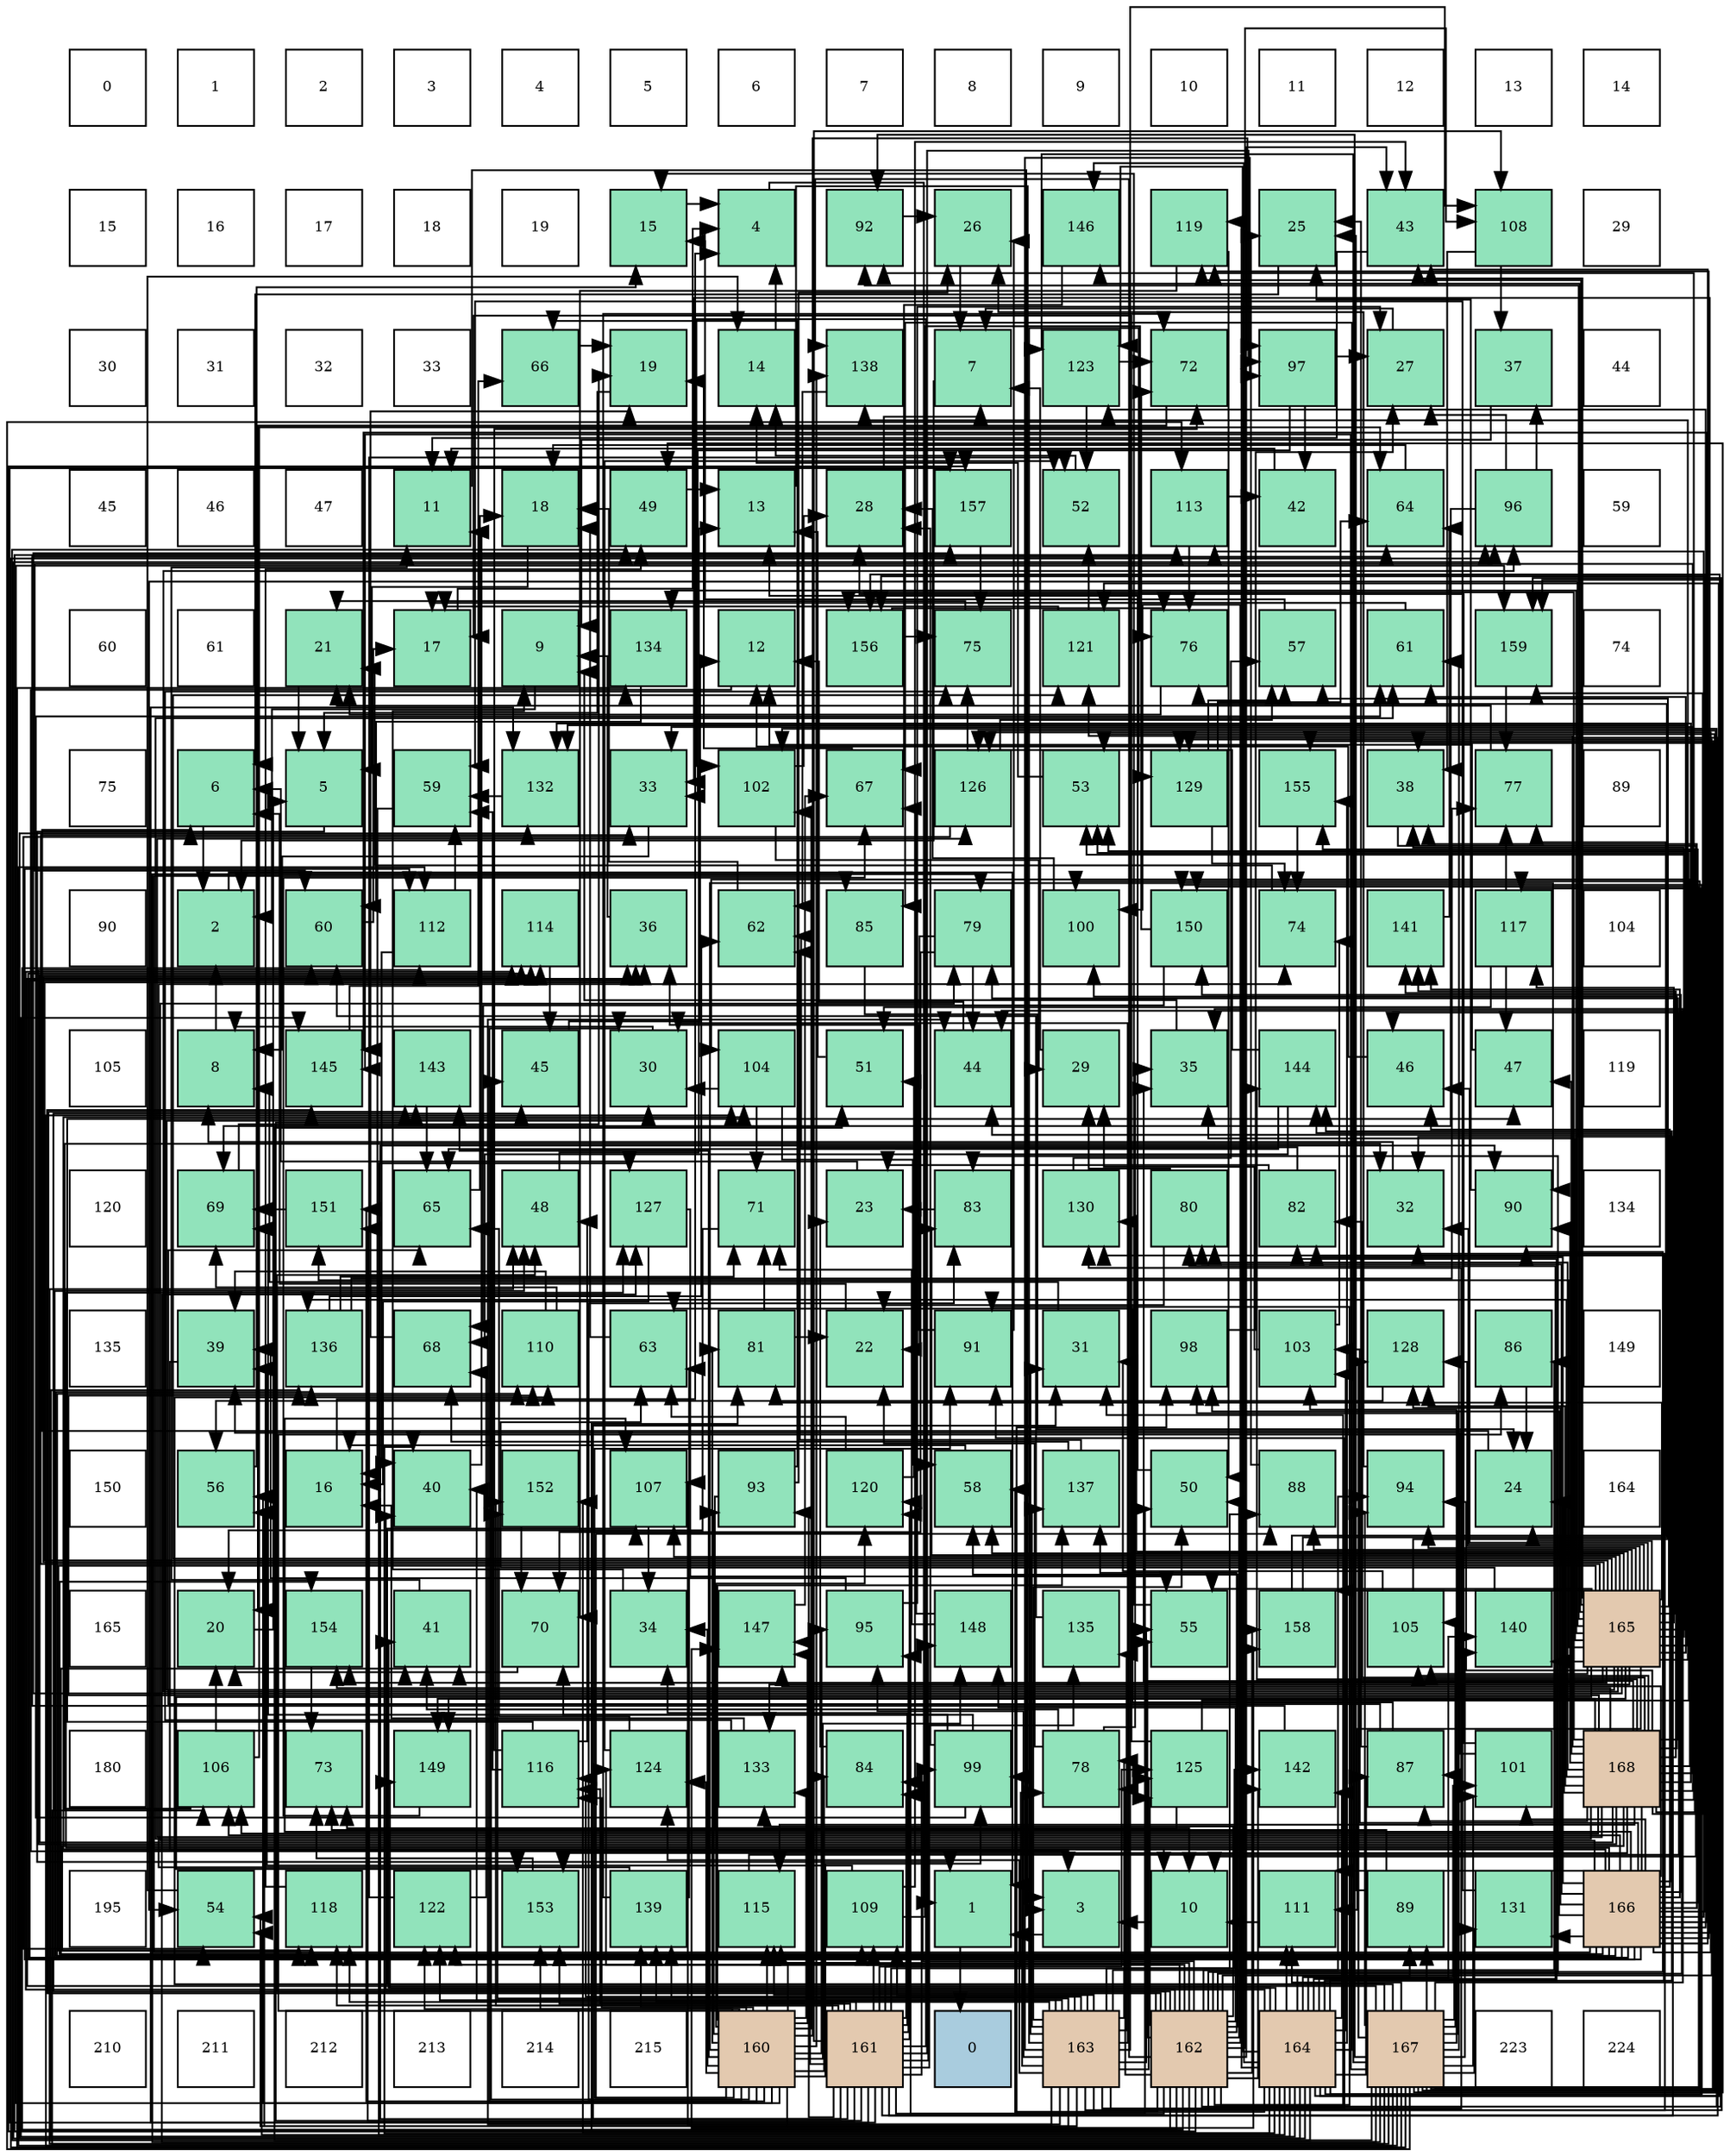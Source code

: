 digraph layout{
 rankdir=TB;
 splines=ortho;
 node [style=filled shape=square fixedsize=true width=0.6];
0[label="0", fontsize=8, fillcolor="#ffffff"];
1[label="1", fontsize=8, fillcolor="#ffffff"];
2[label="2", fontsize=8, fillcolor="#ffffff"];
3[label="3", fontsize=8, fillcolor="#ffffff"];
4[label="4", fontsize=8, fillcolor="#ffffff"];
5[label="5", fontsize=8, fillcolor="#ffffff"];
6[label="6", fontsize=8, fillcolor="#ffffff"];
7[label="7", fontsize=8, fillcolor="#ffffff"];
8[label="8", fontsize=8, fillcolor="#ffffff"];
9[label="9", fontsize=8, fillcolor="#ffffff"];
10[label="10", fontsize=8, fillcolor="#ffffff"];
11[label="11", fontsize=8, fillcolor="#ffffff"];
12[label="12", fontsize=8, fillcolor="#ffffff"];
13[label="13", fontsize=8, fillcolor="#ffffff"];
14[label="14", fontsize=8, fillcolor="#ffffff"];
15[label="15", fontsize=8, fillcolor="#ffffff"];
16[label="16", fontsize=8, fillcolor="#ffffff"];
17[label="17", fontsize=8, fillcolor="#ffffff"];
18[label="18", fontsize=8, fillcolor="#ffffff"];
19[label="19", fontsize=8, fillcolor="#ffffff"];
20[label="15", fontsize=8, fillcolor="#91e3bb"];
21[label="4", fontsize=8, fillcolor="#91e3bb"];
22[label="92", fontsize=8, fillcolor="#91e3bb"];
23[label="26", fontsize=8, fillcolor="#91e3bb"];
24[label="146", fontsize=8, fillcolor="#91e3bb"];
25[label="119", fontsize=8, fillcolor="#91e3bb"];
26[label="25", fontsize=8, fillcolor="#91e3bb"];
27[label="43", fontsize=8, fillcolor="#91e3bb"];
28[label="108", fontsize=8, fillcolor="#91e3bb"];
29[label="29", fontsize=8, fillcolor="#ffffff"];
30[label="30", fontsize=8, fillcolor="#ffffff"];
31[label="31", fontsize=8, fillcolor="#ffffff"];
32[label="32", fontsize=8, fillcolor="#ffffff"];
33[label="33", fontsize=8, fillcolor="#ffffff"];
34[label="66", fontsize=8, fillcolor="#91e3bb"];
35[label="19", fontsize=8, fillcolor="#91e3bb"];
36[label="14", fontsize=8, fillcolor="#91e3bb"];
37[label="138", fontsize=8, fillcolor="#91e3bb"];
38[label="7", fontsize=8, fillcolor="#91e3bb"];
39[label="123", fontsize=8, fillcolor="#91e3bb"];
40[label="72", fontsize=8, fillcolor="#91e3bb"];
41[label="97", fontsize=8, fillcolor="#91e3bb"];
42[label="27", fontsize=8, fillcolor="#91e3bb"];
43[label="37", fontsize=8, fillcolor="#91e3bb"];
44[label="44", fontsize=8, fillcolor="#ffffff"];
45[label="45", fontsize=8, fillcolor="#ffffff"];
46[label="46", fontsize=8, fillcolor="#ffffff"];
47[label="47", fontsize=8, fillcolor="#ffffff"];
48[label="11", fontsize=8, fillcolor="#91e3bb"];
49[label="18", fontsize=8, fillcolor="#91e3bb"];
50[label="49", fontsize=8, fillcolor="#91e3bb"];
51[label="13", fontsize=8, fillcolor="#91e3bb"];
52[label="28", fontsize=8, fillcolor="#91e3bb"];
53[label="157", fontsize=8, fillcolor="#91e3bb"];
54[label="52", fontsize=8, fillcolor="#91e3bb"];
55[label="113", fontsize=8, fillcolor="#91e3bb"];
56[label="42", fontsize=8, fillcolor="#91e3bb"];
57[label="64", fontsize=8, fillcolor="#91e3bb"];
58[label="96", fontsize=8, fillcolor="#91e3bb"];
59[label="59", fontsize=8, fillcolor="#ffffff"];
60[label="60", fontsize=8, fillcolor="#ffffff"];
61[label="61", fontsize=8, fillcolor="#ffffff"];
62[label="21", fontsize=8, fillcolor="#91e3bb"];
63[label="17", fontsize=8, fillcolor="#91e3bb"];
64[label="9", fontsize=8, fillcolor="#91e3bb"];
65[label="134", fontsize=8, fillcolor="#91e3bb"];
66[label="12", fontsize=8, fillcolor="#91e3bb"];
67[label="156", fontsize=8, fillcolor="#91e3bb"];
68[label="75", fontsize=8, fillcolor="#91e3bb"];
69[label="121", fontsize=8, fillcolor="#91e3bb"];
70[label="76", fontsize=8, fillcolor="#91e3bb"];
71[label="57", fontsize=8, fillcolor="#91e3bb"];
72[label="61", fontsize=8, fillcolor="#91e3bb"];
73[label="159", fontsize=8, fillcolor="#91e3bb"];
74[label="74", fontsize=8, fillcolor="#ffffff"];
75[label="75", fontsize=8, fillcolor="#ffffff"];
76[label="6", fontsize=8, fillcolor="#91e3bb"];
77[label="5", fontsize=8, fillcolor="#91e3bb"];
78[label="59", fontsize=8, fillcolor="#91e3bb"];
79[label="132", fontsize=8, fillcolor="#91e3bb"];
80[label="33", fontsize=8, fillcolor="#91e3bb"];
81[label="102", fontsize=8, fillcolor="#91e3bb"];
82[label="67", fontsize=8, fillcolor="#91e3bb"];
83[label="126", fontsize=8, fillcolor="#91e3bb"];
84[label="53", fontsize=8, fillcolor="#91e3bb"];
85[label="129", fontsize=8, fillcolor="#91e3bb"];
86[label="155", fontsize=8, fillcolor="#91e3bb"];
87[label="38", fontsize=8, fillcolor="#91e3bb"];
88[label="77", fontsize=8, fillcolor="#91e3bb"];
89[label="89", fontsize=8, fillcolor="#ffffff"];
90[label="90", fontsize=8, fillcolor="#ffffff"];
91[label="2", fontsize=8, fillcolor="#91e3bb"];
92[label="60", fontsize=8, fillcolor="#91e3bb"];
93[label="112", fontsize=8, fillcolor="#91e3bb"];
94[label="114", fontsize=8, fillcolor="#91e3bb"];
95[label="36", fontsize=8, fillcolor="#91e3bb"];
96[label="62", fontsize=8, fillcolor="#91e3bb"];
97[label="85", fontsize=8, fillcolor="#91e3bb"];
98[label="79", fontsize=8, fillcolor="#91e3bb"];
99[label="100", fontsize=8, fillcolor="#91e3bb"];
100[label="150", fontsize=8, fillcolor="#91e3bb"];
101[label="74", fontsize=8, fillcolor="#91e3bb"];
102[label="141", fontsize=8, fillcolor="#91e3bb"];
103[label="117", fontsize=8, fillcolor="#91e3bb"];
104[label="104", fontsize=8, fillcolor="#ffffff"];
105[label="105", fontsize=8, fillcolor="#ffffff"];
106[label="8", fontsize=8, fillcolor="#91e3bb"];
107[label="145", fontsize=8, fillcolor="#91e3bb"];
108[label="143", fontsize=8, fillcolor="#91e3bb"];
109[label="45", fontsize=8, fillcolor="#91e3bb"];
110[label="30", fontsize=8, fillcolor="#91e3bb"];
111[label="104", fontsize=8, fillcolor="#91e3bb"];
112[label="51", fontsize=8, fillcolor="#91e3bb"];
113[label="44", fontsize=8, fillcolor="#91e3bb"];
114[label="29", fontsize=8, fillcolor="#91e3bb"];
115[label="35", fontsize=8, fillcolor="#91e3bb"];
116[label="144", fontsize=8, fillcolor="#91e3bb"];
117[label="46", fontsize=8, fillcolor="#91e3bb"];
118[label="47", fontsize=8, fillcolor="#91e3bb"];
119[label="119", fontsize=8, fillcolor="#ffffff"];
120[label="120", fontsize=8, fillcolor="#ffffff"];
121[label="69", fontsize=8, fillcolor="#91e3bb"];
122[label="151", fontsize=8, fillcolor="#91e3bb"];
123[label="65", fontsize=8, fillcolor="#91e3bb"];
124[label="48", fontsize=8, fillcolor="#91e3bb"];
125[label="127", fontsize=8, fillcolor="#91e3bb"];
126[label="71", fontsize=8, fillcolor="#91e3bb"];
127[label="23", fontsize=8, fillcolor="#91e3bb"];
128[label="83", fontsize=8, fillcolor="#91e3bb"];
129[label="130", fontsize=8, fillcolor="#91e3bb"];
130[label="80", fontsize=8, fillcolor="#91e3bb"];
131[label="82", fontsize=8, fillcolor="#91e3bb"];
132[label="32", fontsize=8, fillcolor="#91e3bb"];
133[label="90", fontsize=8, fillcolor="#91e3bb"];
134[label="134", fontsize=8, fillcolor="#ffffff"];
135[label="135", fontsize=8, fillcolor="#ffffff"];
136[label="39", fontsize=8, fillcolor="#91e3bb"];
137[label="136", fontsize=8, fillcolor="#91e3bb"];
138[label="68", fontsize=8, fillcolor="#91e3bb"];
139[label="110", fontsize=8, fillcolor="#91e3bb"];
140[label="63", fontsize=8, fillcolor="#91e3bb"];
141[label="81", fontsize=8, fillcolor="#91e3bb"];
142[label="22", fontsize=8, fillcolor="#91e3bb"];
143[label="91", fontsize=8, fillcolor="#91e3bb"];
144[label="31", fontsize=8, fillcolor="#91e3bb"];
145[label="98", fontsize=8, fillcolor="#91e3bb"];
146[label="103", fontsize=8, fillcolor="#91e3bb"];
147[label="128", fontsize=8, fillcolor="#91e3bb"];
148[label="86", fontsize=8, fillcolor="#91e3bb"];
149[label="149", fontsize=8, fillcolor="#ffffff"];
150[label="150", fontsize=8, fillcolor="#ffffff"];
151[label="56", fontsize=8, fillcolor="#91e3bb"];
152[label="16", fontsize=8, fillcolor="#91e3bb"];
153[label="40", fontsize=8, fillcolor="#91e3bb"];
154[label="152", fontsize=8, fillcolor="#91e3bb"];
155[label="107", fontsize=8, fillcolor="#91e3bb"];
156[label="93", fontsize=8, fillcolor="#91e3bb"];
157[label="120", fontsize=8, fillcolor="#91e3bb"];
158[label="58", fontsize=8, fillcolor="#91e3bb"];
159[label="137", fontsize=8, fillcolor="#91e3bb"];
160[label="50", fontsize=8, fillcolor="#91e3bb"];
161[label="88", fontsize=8, fillcolor="#91e3bb"];
162[label="94", fontsize=8, fillcolor="#91e3bb"];
163[label="24", fontsize=8, fillcolor="#91e3bb"];
164[label="164", fontsize=8, fillcolor="#ffffff"];
165[label="165", fontsize=8, fillcolor="#ffffff"];
166[label="20", fontsize=8, fillcolor="#91e3bb"];
167[label="154", fontsize=8, fillcolor="#91e3bb"];
168[label="41", fontsize=8, fillcolor="#91e3bb"];
169[label="70", fontsize=8, fillcolor="#91e3bb"];
170[label="34", fontsize=8, fillcolor="#91e3bb"];
171[label="147", fontsize=8, fillcolor="#91e3bb"];
172[label="95", fontsize=8, fillcolor="#91e3bb"];
173[label="148", fontsize=8, fillcolor="#91e3bb"];
174[label="135", fontsize=8, fillcolor="#91e3bb"];
175[label="55", fontsize=8, fillcolor="#91e3bb"];
176[label="158", fontsize=8, fillcolor="#91e3bb"];
177[label="105", fontsize=8, fillcolor="#91e3bb"];
178[label="140", fontsize=8, fillcolor="#91e3bb"];
179[label="165", fontsize=8, fillcolor="#e3c9af"];
180[label="180", fontsize=8, fillcolor="#ffffff"];
181[label="106", fontsize=8, fillcolor="#91e3bb"];
182[label="73", fontsize=8, fillcolor="#91e3bb"];
183[label="149", fontsize=8, fillcolor="#91e3bb"];
184[label="116", fontsize=8, fillcolor="#91e3bb"];
185[label="124", fontsize=8, fillcolor="#91e3bb"];
186[label="133", fontsize=8, fillcolor="#91e3bb"];
187[label="84", fontsize=8, fillcolor="#91e3bb"];
188[label="99", fontsize=8, fillcolor="#91e3bb"];
189[label="78", fontsize=8, fillcolor="#91e3bb"];
190[label="125", fontsize=8, fillcolor="#91e3bb"];
191[label="142", fontsize=8, fillcolor="#91e3bb"];
192[label="87", fontsize=8, fillcolor="#91e3bb"];
193[label="101", fontsize=8, fillcolor="#91e3bb"];
194[label="168", fontsize=8, fillcolor="#e3c9af"];
195[label="195", fontsize=8, fillcolor="#ffffff"];
196[label="54", fontsize=8, fillcolor="#91e3bb"];
197[label="118", fontsize=8, fillcolor="#91e3bb"];
198[label="122", fontsize=8, fillcolor="#91e3bb"];
199[label="153", fontsize=8, fillcolor="#91e3bb"];
200[label="139", fontsize=8, fillcolor="#91e3bb"];
201[label="115", fontsize=8, fillcolor="#91e3bb"];
202[label="109", fontsize=8, fillcolor="#91e3bb"];
203[label="1", fontsize=8, fillcolor="#91e3bb"];
204[label="3", fontsize=8, fillcolor="#91e3bb"];
205[label="10", fontsize=8, fillcolor="#91e3bb"];
206[label="111", fontsize=8, fillcolor="#91e3bb"];
207[label="89", fontsize=8, fillcolor="#91e3bb"];
208[label="131", fontsize=8, fillcolor="#91e3bb"];
209[label="166", fontsize=8, fillcolor="#e3c9af"];
210[label="210", fontsize=8, fillcolor="#ffffff"];
211[label="211", fontsize=8, fillcolor="#ffffff"];
212[label="212", fontsize=8, fillcolor="#ffffff"];
213[label="213", fontsize=8, fillcolor="#ffffff"];
214[label="214", fontsize=8, fillcolor="#ffffff"];
215[label="215", fontsize=8, fillcolor="#ffffff"];
216[label="160", fontsize=8, fillcolor="#e3c9af"];
217[label="161", fontsize=8, fillcolor="#e3c9af"];
218[label="0", fontsize=8, fillcolor="#a9ccde"];
219[label="163", fontsize=8, fillcolor="#e3c9af"];
220[label="162", fontsize=8, fillcolor="#e3c9af"];
221[label="164", fontsize=8, fillcolor="#e3c9af"];
222[label="167", fontsize=8, fillcolor="#e3c9af"];
223[label="223", fontsize=8, fillcolor="#ffffff"];
224[label="224", fontsize=8, fillcolor="#ffffff"];
edge [constraint=false, style=vis];203 -> 218;
91 -> 203;
204 -> 203;
21 -> 203;
77 -> 203;
76 -> 91;
38 -> 91;
106 -> 91;
64 -> 91;
205 -> 204;
48 -> 204;
66 -> 204;
51 -> 204;
36 -> 21;
20 -> 21;
152 -> 21;
63 -> 21;
49 -> 77;
35 -> 77;
166 -> 77;
62 -> 77;
142 -> 76;
127 -> 76;
163 -> 76;
26 -> 76;
23 -> 38;
42 -> 38;
52 -> 38;
114 -> 38;
110 -> 106;
144 -> 106;
132 -> 106;
80 -> 106;
170 -> 64;
115 -> 64;
95 -> 64;
43 -> 64;
87 -> 205;
136 -> 205;
153 -> 48;
168 -> 48;
56 -> 48;
27 -> 48;
113 -> 66;
109 -> 66;
117 -> 66;
118 -> 66;
124 -> 51;
50 -> 51;
160 -> 51;
112 -> 51;
54 -> 36;
84 -> 36;
196 -> 36;
175 -> 20;
151 -> 20;
71 -> 20;
158 -> 152;
78 -> 152;
92 -> 63;
72 -> 63;
96 -> 49;
140 -> 49;
57 -> 49;
123 -> 49;
34 -> 35;
82 -> 35;
138 -> 35;
121 -> 35;
169 -> 166;
126 -> 166;
40 -> 166;
182 -> 166;
101 -> 62;
68 -> 62;
70 -> 62;
88 -> 62;
189 -> 142;
189 -> 115;
189 -> 168;
98 -> 142;
98 -> 113;
98 -> 169;
130 -> 142;
130 -> 114;
141 -> 142;
141 -> 126;
131 -> 127;
131 -> 96;
128 -> 127;
187 -> 127;
97 -> 163;
148 -> 163;
192 -> 26;
192 -> 140;
192 -> 123;
161 -> 26;
207 -> 26;
207 -> 182;
133 -> 26;
143 -> 23;
143 -> 95;
22 -> 23;
156 -> 205;
156 -> 23;
156 -> 34;
162 -> 23;
172 -> 42;
172 -> 136;
58 -> 42;
58 -> 43;
58 -> 121;
41 -> 42;
41 -> 80;
41 -> 56;
145 -> 42;
188 -> 52;
188 -> 72;
188 -> 121;
188 -> 169;
99 -> 52;
193 -> 52;
193 -> 136;
81 -> 52;
81 -> 114;
146 -> 114;
146 -> 101;
111 -> 110;
111 -> 158;
111 -> 126;
177 -> 144;
177 -> 71;
181 -> 132;
181 -> 57;
155 -> 170;
28 -> 43;
28 -> 87;
202 -> 136;
202 -> 27;
202 -> 70;
139 -> 136;
139 -> 121;
206 -> 205;
93 -> 153;
93 -> 78;
55 -> 56;
55 -> 70;
94 -> 109;
201 -> 117;
184 -> 118;
184 -> 124;
184 -> 78;
184 -> 40;
103 -> 118;
103 -> 112;
103 -> 88;
197 -> 50;
25 -> 160;
25 -> 169;
157 -> 112;
157 -> 140;
69 -> 63;
69 -> 54;
198 -> 54;
198 -> 138;
39 -> 54;
39 -> 40;
185 -> 54;
185 -> 123;
190 -> 63;
190 -> 84;
190 -> 182;
83 -> 196;
83 -> 71;
125 -> 152;
125 -> 175;
147 -> 151;
85 -> 71;
85 -> 57;
85 -> 101;
129 -> 71;
208 -> 78;
79 -> 78;
186 -> 152;
186 -> 68;
65 -> 92;
174 -> 92;
137 -> 96;
137 -> 126;
137 -> 88;
159 -> 96;
159 -> 138;
37 -> 96;
200 -> 140;
200 -> 40;
200 -> 101;
178 -> 140;
102 -> 57;
191 -> 57;
108 -> 123;
116 -> 123;
116 -> 138;
116 -> 68;
107 -> 34;
24 -> 82;
171 -> 82;
173 -> 82;
173 -> 126;
183 -> 82;
100 -> 138;
100 -> 40;
122 -> 121;
154 -> 169;
199 -> 182;
167 -> 182;
86 -> 101;
67 -> 68;
67 -> 70;
53 -> 68;
176 -> 70;
176 -> 88;
73 -> 88;
216 -> 110;
216 -> 170;
216 -> 109;
216 -> 151;
216 -> 141;
216 -> 128;
216 -> 187;
216 -> 148;
216 -> 161;
216 -> 133;
216 -> 143;
216 -> 156;
216 -> 172;
216 -> 41;
216 -> 188;
216 -> 81;
216 -> 202;
216 -> 201;
216 -> 184;
216 -> 157;
216 -> 198;
216 -> 185;
216 -> 186;
216 -> 159;
216 -> 37;
216 -> 200;
216 -> 108;
216 -> 171;
216 -> 173;
216 -> 122;
216 -> 199;
216 -> 176;
216 -> 73;
217 -> 144;
217 -> 132;
217 -> 170;
217 -> 160;
217 -> 189;
217 -> 187;
217 -> 133;
217 -> 156;
217 -> 172;
217 -> 41;
217 -> 188;
217 -> 81;
217 -> 28;
217 -> 202;
217 -> 184;
217 -> 197;
217 -> 157;
217 -> 190;
217 -> 85;
217 -> 79;
217 -> 174;
217 -> 200;
217 -> 191;
217 -> 108;
217 -> 171;
217 -> 173;
217 -> 122;
217 -> 154;
217 -> 199;
217 -> 53;
220 -> 144;
220 -> 153;
220 -> 27;
220 -> 113;
220 -> 109;
220 -> 124;
220 -> 160;
220 -> 175;
220 -> 158;
220 -> 92;
220 -> 189;
220 -> 141;
220 -> 128;
220 -> 187;
220 -> 148;
220 -> 133;
220 -> 143;
220 -> 145;
220 -> 99;
220 -> 81;
220 -> 28;
220 -> 55;
220 -> 201;
220 -> 157;
220 -> 198;
220 -> 185;
220 -> 190;
220 -> 85;
220 -> 186;
220 -> 159;
220 -> 37;
220 -> 191;
220 -> 108;
220 -> 107;
220 -> 171;
220 -> 173;
220 -> 53;
220 -> 176;
220 -> 73;
219 -> 110;
219 -> 144;
219 -> 132;
219 -> 153;
219 -> 113;
219 -> 160;
219 -> 196;
219 -> 175;
219 -> 151;
219 -> 189;
219 -> 161;
219 -> 143;
219 -> 162;
219 -> 172;
219 -> 41;
219 -> 188;
219 -> 155;
219 -> 28;
219 -> 202;
219 -> 201;
219 -> 184;
219 -> 197;
219 -> 198;
219 -> 185;
219 -> 190;
219 -> 85;
219 -> 129;
219 -> 174;
219 -> 159;
219 -> 200;
219 -> 154;
219 -> 73;
221 -> 153;
221 -> 168;
221 -> 50;
221 -> 196;
221 -> 158;
221 -> 130;
221 -> 131;
221 -> 97;
221 -> 192;
221 -> 207;
221 -> 58;
221 -> 193;
221 -> 146;
221 -> 206;
221 -> 94;
221 -> 103;
221 -> 25;
221 -> 69;
221 -> 39;
221 -> 125;
221 -> 129;
221 -> 79;
221 -> 137;
221 -> 178;
221 -> 191;
221 -> 116;
221 -> 107;
221 -> 24;
221 -> 183;
221 -> 100;
221 -> 154;
221 -> 86;
221 -> 67;
179 -> 163;
179 -> 110;
179 -> 132;
179 -> 80;
179 -> 115;
179 -> 95;
179 -> 87;
179 -> 168;
179 -> 27;
179 -> 113;
179 -> 117;
179 -> 84;
179 -> 196;
179 -> 175;
179 -> 158;
179 -> 72;
179 -> 141;
179 -> 128;
179 -> 161;
179 -> 22;
179 -> 162;
179 -> 58;
179 -> 177;
179 -> 155;
179 -> 206;
179 -> 94;
179 -> 103;
179 -> 197;
179 -> 25;
179 -> 69;
179 -> 147;
179 -> 129;
179 -> 79;
179 -> 186;
179 -> 65;
179 -> 37;
179 -> 178;
179 -> 102;
179 -> 24;
179 -> 183;
179 -> 122;
179 -> 199;
179 -> 167;
179 -> 53;
179 -> 176;
209 -> 80;
209 -> 95;
209 -> 87;
209 -> 168;
209 -> 27;
209 -> 117;
209 -> 124;
209 -> 98;
209 -> 130;
209 -> 131;
209 -> 97;
209 -> 145;
209 -> 193;
209 -> 146;
209 -> 111;
209 -> 181;
209 -> 155;
209 -> 139;
209 -> 93;
209 -> 55;
209 -> 94;
209 -> 25;
209 -> 39;
209 -> 83;
209 -> 125;
209 -> 147;
209 -> 208;
209 -> 137;
209 -> 102;
209 -> 116;
209 -> 107;
209 -> 171;
209 -> 100;
209 -> 167;
209 -> 86;
209 -> 67;
222 -> 115;
222 -> 95;
222 -> 87;
222 -> 124;
222 -> 50;
222 -> 112;
222 -> 84;
222 -> 72;
222 -> 98;
222 -> 192;
222 -> 207;
222 -> 22;
222 -> 162;
222 -> 58;
222 -> 145;
222 -> 99;
222 -> 193;
222 -> 146;
222 -> 111;
222 -> 177;
222 -> 181;
222 -> 155;
222 -> 139;
222 -> 206;
222 -> 93;
222 -> 55;
222 -> 39;
222 -> 83;
222 -> 125;
222 -> 147;
222 -> 208;
222 -> 65;
222 -> 178;
222 -> 107;
222 -> 100;
222 -> 86;
194 -> 163;
194 -> 80;
194 -> 115;
194 -> 118;
194 -> 84;
194 -> 92;
194 -> 72;
194 -> 98;
194 -> 130;
194 -> 131;
194 -> 192;
194 -> 133;
194 -> 22;
194 -> 162;
194 -> 99;
194 -> 111;
194 -> 177;
194 -> 181;
194 -> 139;
194 -> 206;
194 -> 93;
194 -> 94;
194 -> 201;
194 -> 197;
194 -> 69;
194 -> 83;
194 -> 147;
194 -> 79;
194 -> 137;
194 -> 102;
194 -> 116;
194 -> 183;
194 -> 199;
194 -> 167;
194 -> 67;
194 -> 73;
edge [constraint=true, style=invis];
0 -> 15 -> 30 -> 45 -> 60 -> 75 -> 90 -> 105 -> 120 -> 135 -> 150 -> 165 -> 180 -> 195 -> 210;
1 -> 16 -> 31 -> 46 -> 61 -> 76 -> 91 -> 106 -> 121 -> 136 -> 151 -> 166 -> 181 -> 196 -> 211;
2 -> 17 -> 32 -> 47 -> 62 -> 77 -> 92 -> 107 -> 122 -> 137 -> 152 -> 167 -> 182 -> 197 -> 212;
3 -> 18 -> 33 -> 48 -> 63 -> 78 -> 93 -> 108 -> 123 -> 138 -> 153 -> 168 -> 183 -> 198 -> 213;
4 -> 19 -> 34 -> 49 -> 64 -> 79 -> 94 -> 109 -> 124 -> 139 -> 154 -> 169 -> 184 -> 199 -> 214;
5 -> 20 -> 35 -> 50 -> 65 -> 80 -> 95 -> 110 -> 125 -> 140 -> 155 -> 170 -> 185 -> 200 -> 215;
6 -> 21 -> 36 -> 51 -> 66 -> 81 -> 96 -> 111 -> 126 -> 141 -> 156 -> 171 -> 186 -> 201 -> 216;
7 -> 22 -> 37 -> 52 -> 67 -> 82 -> 97 -> 112 -> 127 -> 142 -> 157 -> 172 -> 187 -> 202 -> 217;
8 -> 23 -> 38 -> 53 -> 68 -> 83 -> 98 -> 113 -> 128 -> 143 -> 158 -> 173 -> 188 -> 203 -> 218;
9 -> 24 -> 39 -> 54 -> 69 -> 84 -> 99 -> 114 -> 129 -> 144 -> 159 -> 174 -> 189 -> 204 -> 219;
10 -> 25 -> 40 -> 55 -> 70 -> 85 -> 100 -> 115 -> 130 -> 145 -> 160 -> 175 -> 190 -> 205 -> 220;
11 -> 26 -> 41 -> 56 -> 71 -> 86 -> 101 -> 116 -> 131 -> 146 -> 161 -> 176 -> 191 -> 206 -> 221;
12 -> 27 -> 42 -> 57 -> 72 -> 87 -> 102 -> 117 -> 132 -> 147 -> 162 -> 177 -> 192 -> 207 -> 222;
13 -> 28 -> 43 -> 58 -> 73 -> 88 -> 103 -> 118 -> 133 -> 148 -> 163 -> 178 -> 193 -> 208 -> 223;
14 -> 29 -> 44 -> 59 -> 74 -> 89 -> 104 -> 119 -> 134 -> 149 -> 164 -> 179 -> 194 -> 209 -> 224;
rank = same {0 -> 1 -> 2 -> 3 -> 4 -> 5 -> 6 -> 7 -> 8 -> 9 -> 10 -> 11 -> 12 -> 13 -> 14};
rank = same {15 -> 16 -> 17 -> 18 -> 19 -> 20 -> 21 -> 22 -> 23 -> 24 -> 25 -> 26 -> 27 -> 28 -> 29};
rank = same {30 -> 31 -> 32 -> 33 -> 34 -> 35 -> 36 -> 37 -> 38 -> 39 -> 40 -> 41 -> 42 -> 43 -> 44};
rank = same {45 -> 46 -> 47 -> 48 -> 49 -> 50 -> 51 -> 52 -> 53 -> 54 -> 55 -> 56 -> 57 -> 58 -> 59};
rank = same {60 -> 61 -> 62 -> 63 -> 64 -> 65 -> 66 -> 67 -> 68 -> 69 -> 70 -> 71 -> 72 -> 73 -> 74};
rank = same {75 -> 76 -> 77 -> 78 -> 79 -> 80 -> 81 -> 82 -> 83 -> 84 -> 85 -> 86 -> 87 -> 88 -> 89};
rank = same {90 -> 91 -> 92 -> 93 -> 94 -> 95 -> 96 -> 97 -> 98 -> 99 -> 100 -> 101 -> 102 -> 103 -> 104};
rank = same {105 -> 106 -> 107 -> 108 -> 109 -> 110 -> 111 -> 112 -> 113 -> 114 -> 115 -> 116 -> 117 -> 118 -> 119};
rank = same {120 -> 121 -> 122 -> 123 -> 124 -> 125 -> 126 -> 127 -> 128 -> 129 -> 130 -> 131 -> 132 -> 133 -> 134};
rank = same {135 -> 136 -> 137 -> 138 -> 139 -> 140 -> 141 -> 142 -> 143 -> 144 -> 145 -> 146 -> 147 -> 148 -> 149};
rank = same {150 -> 151 -> 152 -> 153 -> 154 -> 155 -> 156 -> 157 -> 158 -> 159 -> 160 -> 161 -> 162 -> 163 -> 164};
rank = same {165 -> 166 -> 167 -> 168 -> 169 -> 170 -> 171 -> 172 -> 173 -> 174 -> 175 -> 176 -> 177 -> 178 -> 179};
rank = same {180 -> 181 -> 182 -> 183 -> 184 -> 185 -> 186 -> 187 -> 188 -> 189 -> 190 -> 191 -> 192 -> 193 -> 194};
rank = same {195 -> 196 -> 197 -> 198 -> 199 -> 200 -> 201 -> 202 -> 203 -> 204 -> 205 -> 206 -> 207 -> 208 -> 209};
rank = same {210 -> 211 -> 212 -> 213 -> 214 -> 215 -> 216 -> 217 -> 218 -> 219 -> 220 -> 221 -> 222 -> 223 -> 224};
}